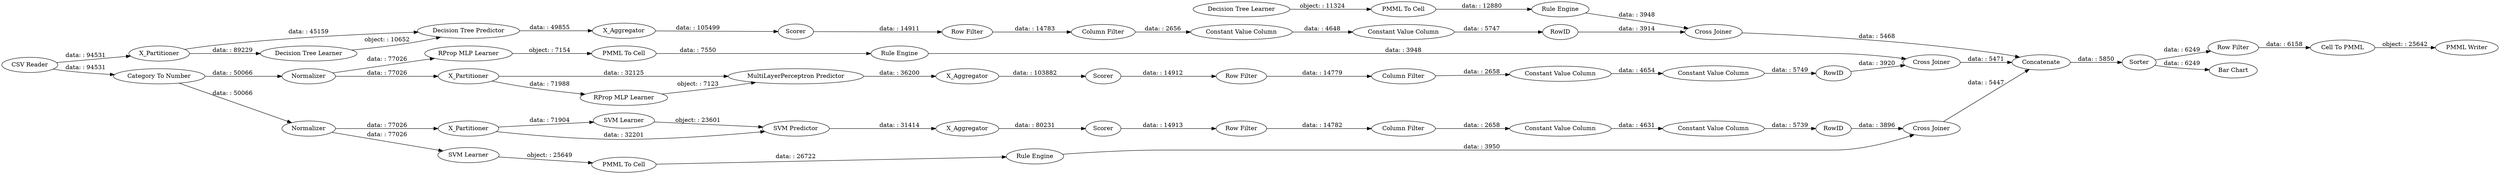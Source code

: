 digraph {
	"2392267310708556662_9" [label="Row Filter"]
	"245233602951325728_7" [label=X_Aggregator]
	"245233602951325728_2" [label=X_Partitioner]
	"-224593066108633174_2" [label=X_Partitioner]
	"8049023598712885939_39" [label=Normalizer]
	"-2602765845306617936_293" [label=RowID]
	"245233602951325728_38" [label="Cross Joiner"]
	"8049023598712885939_32" [label="MultiLayerPerceptron Predictor"]
	"-5851849118873610080_292" [label="Constant Value Column"]
	"3300041633336360152_35" [label="RProp MLP Learner"]
	"-712212652706116585_34" [label="PMML To Cell"]
	"2392267310708556662_293" [label=RowID]
	"-2900419167215321569_58" [label="Category To Number"]
	"-2900419167215321569_62" [label="CSV Reader"]
	"-224593066108633174_39" [label="Cross Joiner"]
	"8049023598712885939_40" [label=Scorer]
	"2775416842058152816_28" [label="PMML To Cell"]
	"-2900419167215321569_60" [label=Concatenate]
	"-2900419167215321569_53" [label="Row Filter"]
	"-224593066108633174_40" [label=Normalizer]
	"8049023598712885939_31" [label="RProp MLP Learner"]
	"-2602765845306617936_9" [label="Row Filter"]
	"-224593066108633174_31" [label="SVM Learner"]
	"-224593066108633174_7" [label=X_Aggregator]
	"-2900419167215321569_54" [label="Cell To PMML"]
	"8049023598712885939_7" [label=X_Aggregator]
	"-712212652706116585_35" [label="Rule Engine"]
	"2775416842058152816_33" [label="Decision Tree Learner"]
	"-2602765845306617936_292" [label="Constant Value Column"]
	"-2900419167215321569_61" [label="PMML Writer"]
	"-5851849118873610080_9" [label="Row Filter"]
	"3300041633336360152_22" [label="PMML To Cell"]
	"-224593066108633174_41" [label=Scorer]
	"-2900419167215321569_52" [label=Sorter]
	"-2602765845306617936_290" [label="Constant Value Column"]
	"-5851849118873610080_290" [label="Constant Value Column"]
	"8049023598712885939_38" [label="Cross Joiner"]
	"-224593066108633174_32" [label="SVM Predictor"]
	"3300041633336360152_34" [label="Rule Engine"]
	"2392267310708556662_292" [label="Constant Value Column"]
	"-2602765845306617936_294" [label="Column Filter"]
	"2775416842058152816_34" [label="Rule Engine"]
	"-5851849118873610080_294" [label="Column Filter"]
	"-712212652706116585_33" [label="SVM Learner"]
	"2392267310708556662_294" [label="Column Filter"]
	"-5851849118873610080_293" [label=RowID]
	"2392267310708556662_290" [label="Constant Value Column"]
	"-2900419167215321569_59" [label="Bar Chart"]
	"245233602951325728_32" [label="Decision Tree Predictor"]
	"245233602951325728_31" [label="Decision Tree Learner"]
	"8049023598712885939_2" [label=X_Partitioner]
	"245233602951325728_39" [label=Scorer]
	"3300041633336360152_22" -> "3300041633336360152_34" [label="data: : 7550"]
	"-712212652706116585_35" -> "-224593066108633174_39" [label="data: : 3950"]
	"-2602765845306617936_292" -> "-2602765845306617936_293" [label="data: : 5749"]
	"3300041633336360152_35" -> "3300041633336360152_22" [label="object: : 7154"]
	"8049023598712885939_31" -> "8049023598712885939_32" [label="object: : 7123"]
	"-712212652706116585_34" -> "-712212652706116585_35" [label="data: : 26722"]
	"2392267310708556662_293" -> "-224593066108633174_39" [label="data: : 3896"]
	"-224593066108633174_2" -> "-224593066108633174_32" [label="data: : 32201"]
	"-2900419167215321569_54" -> "-2900419167215321569_61" [label="object: : 25642"]
	"2392267310708556662_292" -> "2392267310708556662_293" [label="data: : 5739"]
	"-2900419167215321569_60" -> "-2900419167215321569_52" [label="data: : 5850"]
	"-2900419167215321569_52" -> "-2900419167215321569_53" [label="data: : 6249"]
	"8049023598712885939_40" -> "-2602765845306617936_9" [label="data: : 14912"]
	"-224593066108633174_31" -> "-224593066108633174_32" [label="object: : 23601"]
	"245233602951325728_2" -> "245233602951325728_32" [label="data: : 45159"]
	"-2900419167215321569_58" -> "8049023598712885939_39" [label="data: : 50066"]
	"2392267310708556662_9" -> "2392267310708556662_294" [label="data: : 14782"]
	"3300041633336360152_34" -> "8049023598712885939_38" [label="data: : 3948"]
	"-224593066108633174_7" -> "-224593066108633174_41" [label="data: : 80231"]
	"-224593066108633174_40" -> "-224593066108633174_2" [label="data: : 77026"]
	"245233602951325728_39" -> "-5851849118873610080_9" [label="data: : 14911"]
	"245233602951325728_38" -> "-2900419167215321569_60" [label="data: : 5468"]
	"-5851849118873610080_9" -> "-5851849118873610080_294" [label="data: : 14783"]
	"-2602765845306617936_293" -> "8049023598712885939_38" [label="data: : 3920"]
	"2775416842058152816_28" -> "2775416842058152816_34" [label="data: : 12880"]
	"2392267310708556662_294" -> "2392267310708556662_290" [label="data: : 2658"]
	"-224593066108633174_40" -> "-712212652706116585_33" [label="data: : 77026"]
	"-2900419167215321569_52" -> "-2900419167215321569_59" [label="data: : 6249"]
	"8049023598712885939_39" -> "3300041633336360152_35" [label="data: : 77026"]
	"2775416842058152816_34" -> "245233602951325728_38" [label="data: : 3948"]
	"245233602951325728_7" -> "245233602951325728_39" [label="data: : 105499"]
	"-224593066108633174_41" -> "2392267310708556662_9" [label="data: : 14913"]
	"245233602951325728_32" -> "245233602951325728_7" [label="data: : 49855"]
	"-2900419167215321569_58" -> "-224593066108633174_40" [label="data: : 50066"]
	"245233602951325728_31" -> "245233602951325728_32" [label="object: : 10652"]
	"-5851849118873610080_294" -> "-5851849118873610080_290" [label="data: : 2656"]
	"2775416842058152816_33" -> "2775416842058152816_28" [label="object: : 11324"]
	"8049023598712885939_7" -> "8049023598712885939_40" [label="data: : 103882"]
	"-2602765845306617936_290" -> "-2602765845306617936_292" [label="data: : 4654"]
	"8049023598712885939_2" -> "8049023598712885939_31" [label="data: : 71988"]
	"-224593066108633174_2" -> "-224593066108633174_31" [label="data: : 71904"]
	"8049023598712885939_38" -> "-2900419167215321569_60" [label="data: : 5471"]
	"-2602765845306617936_9" -> "-2602765845306617936_294" [label="data: : 14779"]
	"-712212652706116585_33" -> "-712212652706116585_34" [label="object: : 25649"]
	"8049023598712885939_39" -> "8049023598712885939_2" [label="data: : 77026"]
	"-5851849118873610080_293" -> "245233602951325728_38" [label="data: : 3914"]
	"-5851849118873610080_292" -> "-5851849118873610080_293" [label="data: : 5747"]
	"245233602951325728_2" -> "245233602951325728_31" [label="data: : 89229"]
	"2392267310708556662_290" -> "2392267310708556662_292" [label="data: : 4631"]
	"-2900419167215321569_53" -> "-2900419167215321569_54" [label="data: : 6158"]
	"-5851849118873610080_290" -> "-5851849118873610080_292" [label="data: : 4648"]
	"-2900419167215321569_62" -> "-2900419167215321569_58" [label="data: : 94531"]
	"-2900419167215321569_62" -> "245233602951325728_2" [label="data: : 94531"]
	"8049023598712885939_32" -> "8049023598712885939_7" [label="data: : 36200"]
	"-224593066108633174_32" -> "-224593066108633174_7" [label="data: : 31414"]
	"-224593066108633174_39" -> "-2900419167215321569_60" [label="data: : 5447"]
	"8049023598712885939_2" -> "8049023598712885939_32" [label="data: : 32125"]
	"-2602765845306617936_294" -> "-2602765845306617936_290" [label="data: : 2658"]
	rankdir=LR
}
